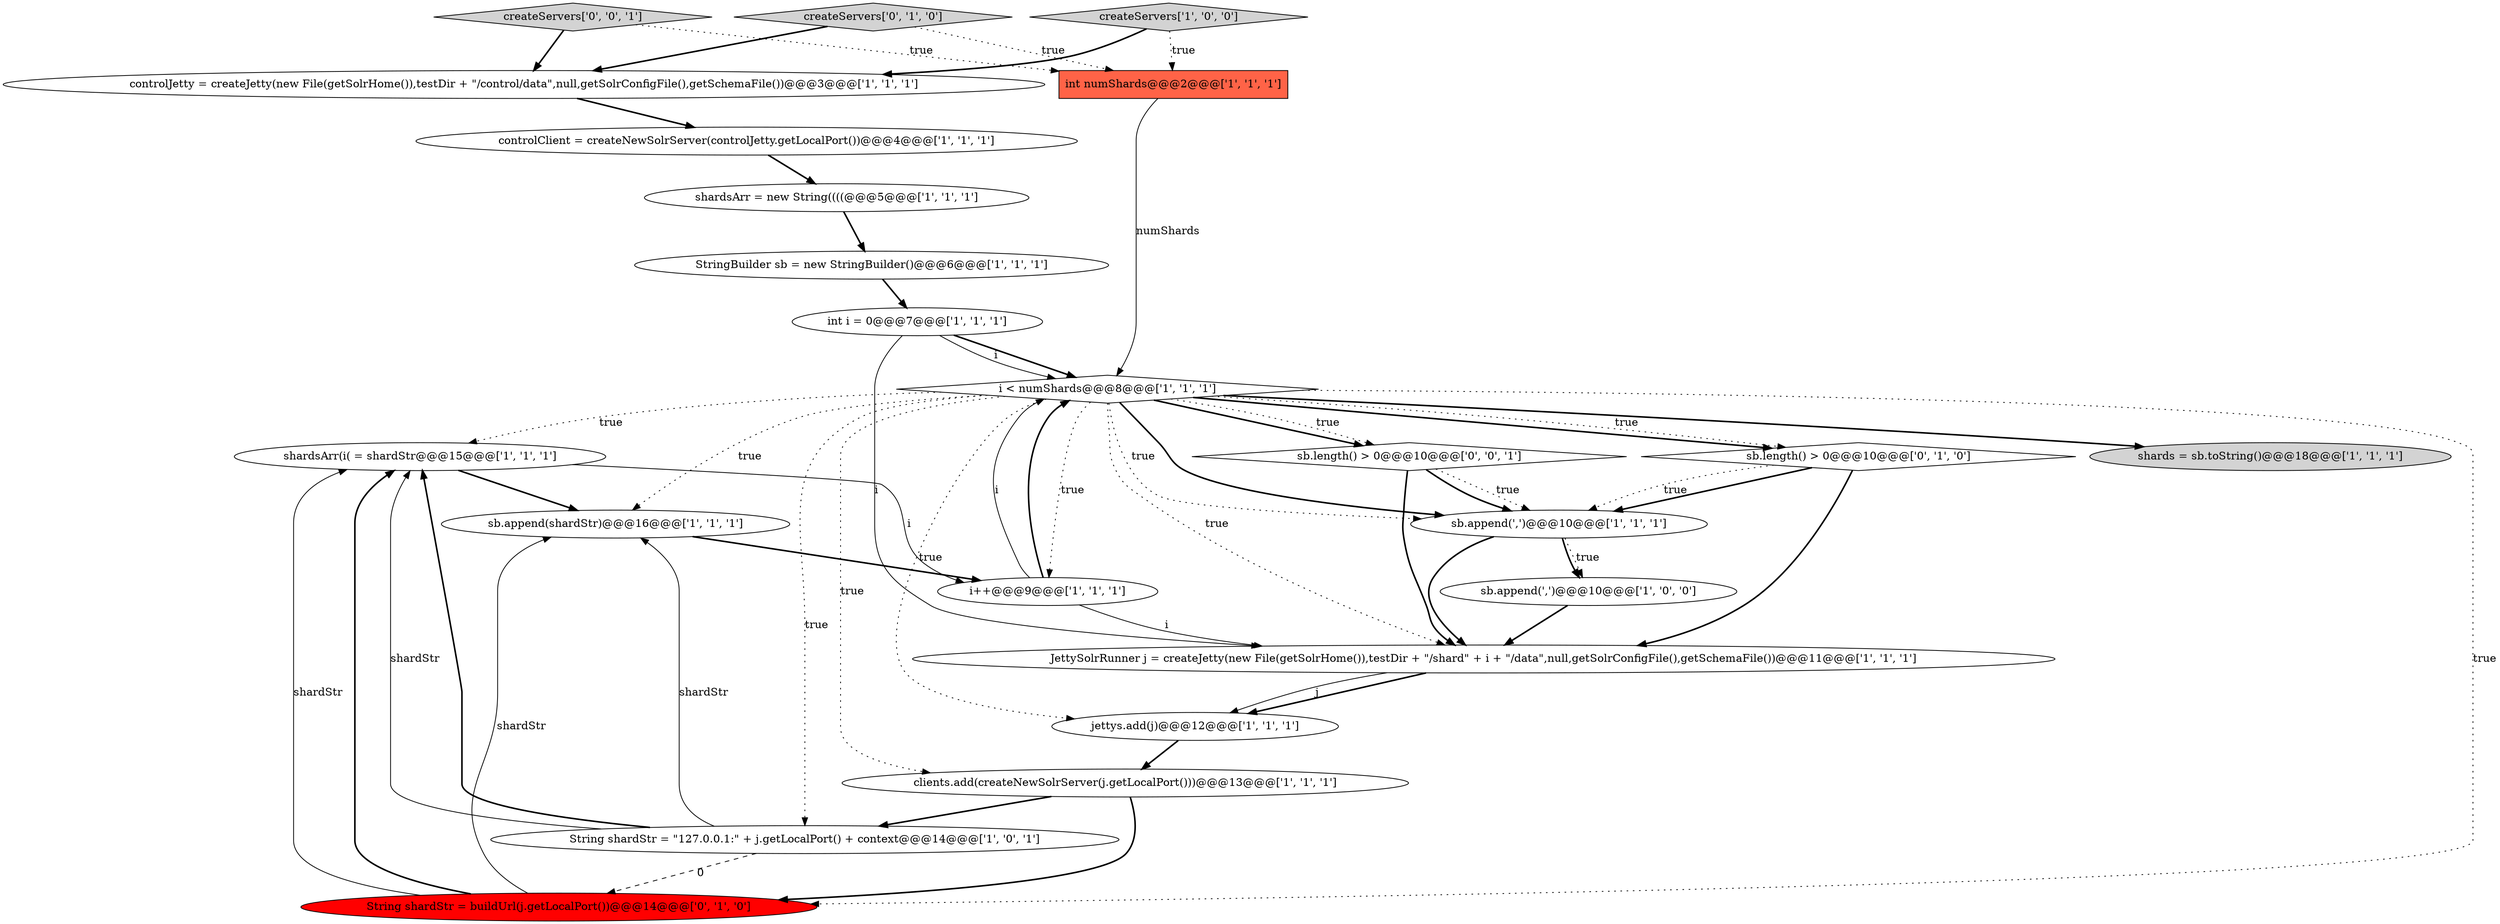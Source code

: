 digraph {
14 [style = filled, label = "int numShards@@@2@@@['1', '1', '1']", fillcolor = tomato, shape = box image = "AAA0AAABBB1BBB"];
15 [style = filled, label = "shardsArr = new String((((@@@5@@@['1', '1', '1']", fillcolor = white, shape = ellipse image = "AAA0AAABBB1BBB"];
22 [style = filled, label = "createServers['0', '0', '1']", fillcolor = lightgray, shape = diamond image = "AAA0AAABBB3BBB"];
11 [style = filled, label = "int i = 0@@@7@@@['1', '1', '1']", fillcolor = white, shape = ellipse image = "AAA0AAABBB1BBB"];
5 [style = filled, label = "shardsArr(i( = shardStr@@@15@@@['1', '1', '1']", fillcolor = white, shape = ellipse image = "AAA0AAABBB1BBB"];
6 [style = filled, label = "i < numShards@@@8@@@['1', '1', '1']", fillcolor = white, shape = diamond image = "AAA0AAABBB1BBB"];
10 [style = filled, label = "sb.append(shardStr)@@@16@@@['1', '1', '1']", fillcolor = white, shape = ellipse image = "AAA0AAABBB1BBB"];
7 [style = filled, label = "controlJetty = createJetty(new File(getSolrHome()),testDir + \"/control/data\",null,getSolrConfigFile(),getSchemaFile())@@@3@@@['1', '1', '1']", fillcolor = white, shape = ellipse image = "AAA0AAABBB1BBB"];
12 [style = filled, label = "sb.append(',')@@@10@@@['1', '1', '1']", fillcolor = white, shape = ellipse image = "AAA0AAABBB1BBB"];
17 [style = filled, label = "jettys.add(j)@@@12@@@['1', '1', '1']", fillcolor = white, shape = ellipse image = "AAA0AAABBB1BBB"];
3 [style = filled, label = "JettySolrRunner j = createJetty(new File(getSolrHome()),testDir + \"/shard\" + i + \"/data\",null,getSolrConfigFile(),getSchemaFile())@@@11@@@['1', '1', '1']", fillcolor = white, shape = ellipse image = "AAA0AAABBB1BBB"];
8 [style = filled, label = "createServers['1', '0', '0']", fillcolor = lightgray, shape = diamond image = "AAA0AAABBB1BBB"];
20 [style = filled, label = "createServers['0', '1', '0']", fillcolor = lightgray, shape = diamond image = "AAA0AAABBB2BBB"];
16 [style = filled, label = "i++@@@9@@@['1', '1', '1']", fillcolor = white, shape = ellipse image = "AAA0AAABBB1BBB"];
21 [style = filled, label = "sb.length() > 0@@@10@@@['0', '0', '1']", fillcolor = white, shape = diamond image = "AAA0AAABBB3BBB"];
18 [style = filled, label = "String shardStr = buildUrl(j.getLocalPort())@@@14@@@['0', '1', '0']", fillcolor = red, shape = ellipse image = "AAA1AAABBB2BBB"];
13 [style = filled, label = "String shardStr = \"127.0.0.1:\" + j.getLocalPort() + context@@@14@@@['1', '0', '1']", fillcolor = white, shape = ellipse image = "AAA0AAABBB1BBB"];
19 [style = filled, label = "sb.length() > 0@@@10@@@['0', '1', '0']", fillcolor = white, shape = diamond image = "AAA0AAABBB2BBB"];
4 [style = filled, label = "clients.add(createNewSolrServer(j.getLocalPort()))@@@13@@@['1', '1', '1']", fillcolor = white, shape = ellipse image = "AAA0AAABBB1BBB"];
9 [style = filled, label = "StringBuilder sb = new StringBuilder()@@@6@@@['1', '1', '1']", fillcolor = white, shape = ellipse image = "AAA0AAABBB1BBB"];
1 [style = filled, label = "shards = sb.toString()@@@18@@@['1', '1', '1']", fillcolor = lightgray, shape = ellipse image = "AAA0AAABBB1BBB"];
0 [style = filled, label = "sb.append(',')@@@10@@@['1', '0', '0']", fillcolor = white, shape = ellipse image = "AAA0AAABBB1BBB"];
2 [style = filled, label = "controlClient = createNewSolrServer(controlJetty.getLocalPort())@@@4@@@['1', '1', '1']", fillcolor = white, shape = ellipse image = "AAA0AAABBB1BBB"];
0->3 [style = bold, label=""];
5->10 [style = bold, label=""];
16->6 [style = solid, label="i"];
21->12 [style = dotted, label="true"];
13->10 [style = solid, label="shardStr"];
5->16 [style = solid, label="i"];
9->11 [style = bold, label=""];
19->12 [style = bold, label=""];
18->5 [style = solid, label="shardStr"];
6->21 [style = bold, label=""];
16->6 [style = bold, label=""];
6->13 [style = dotted, label="true"];
11->6 [style = bold, label=""];
4->13 [style = bold, label=""];
20->14 [style = dotted, label="true"];
19->12 [style = dotted, label="true"];
11->3 [style = solid, label="i"];
4->18 [style = bold, label=""];
6->19 [style = bold, label=""];
12->0 [style = bold, label=""];
6->19 [style = dotted, label="true"];
22->7 [style = bold, label=""];
6->17 [style = dotted, label="true"];
8->7 [style = bold, label=""];
22->14 [style = dotted, label="true"];
21->12 [style = bold, label=""];
16->3 [style = solid, label="i"];
6->10 [style = dotted, label="true"];
6->1 [style = bold, label=""];
6->5 [style = dotted, label="true"];
11->6 [style = solid, label="i"];
6->18 [style = dotted, label="true"];
10->16 [style = bold, label=""];
6->4 [style = dotted, label="true"];
15->9 [style = bold, label=""];
7->2 [style = bold, label=""];
18->5 [style = bold, label=""];
8->14 [style = dotted, label="true"];
2->15 [style = bold, label=""];
13->5 [style = bold, label=""];
12->0 [style = dotted, label="true"];
3->17 [style = bold, label=""];
12->3 [style = bold, label=""];
6->12 [style = dotted, label="true"];
18->10 [style = solid, label="shardStr"];
6->21 [style = dotted, label="true"];
20->7 [style = bold, label=""];
6->3 [style = dotted, label="true"];
14->6 [style = solid, label="numShards"];
3->17 [style = solid, label="j"];
13->18 [style = dashed, label="0"];
19->3 [style = bold, label=""];
17->4 [style = bold, label=""];
6->16 [style = dotted, label="true"];
13->5 [style = solid, label="shardStr"];
21->3 [style = bold, label=""];
6->12 [style = bold, label=""];
}
